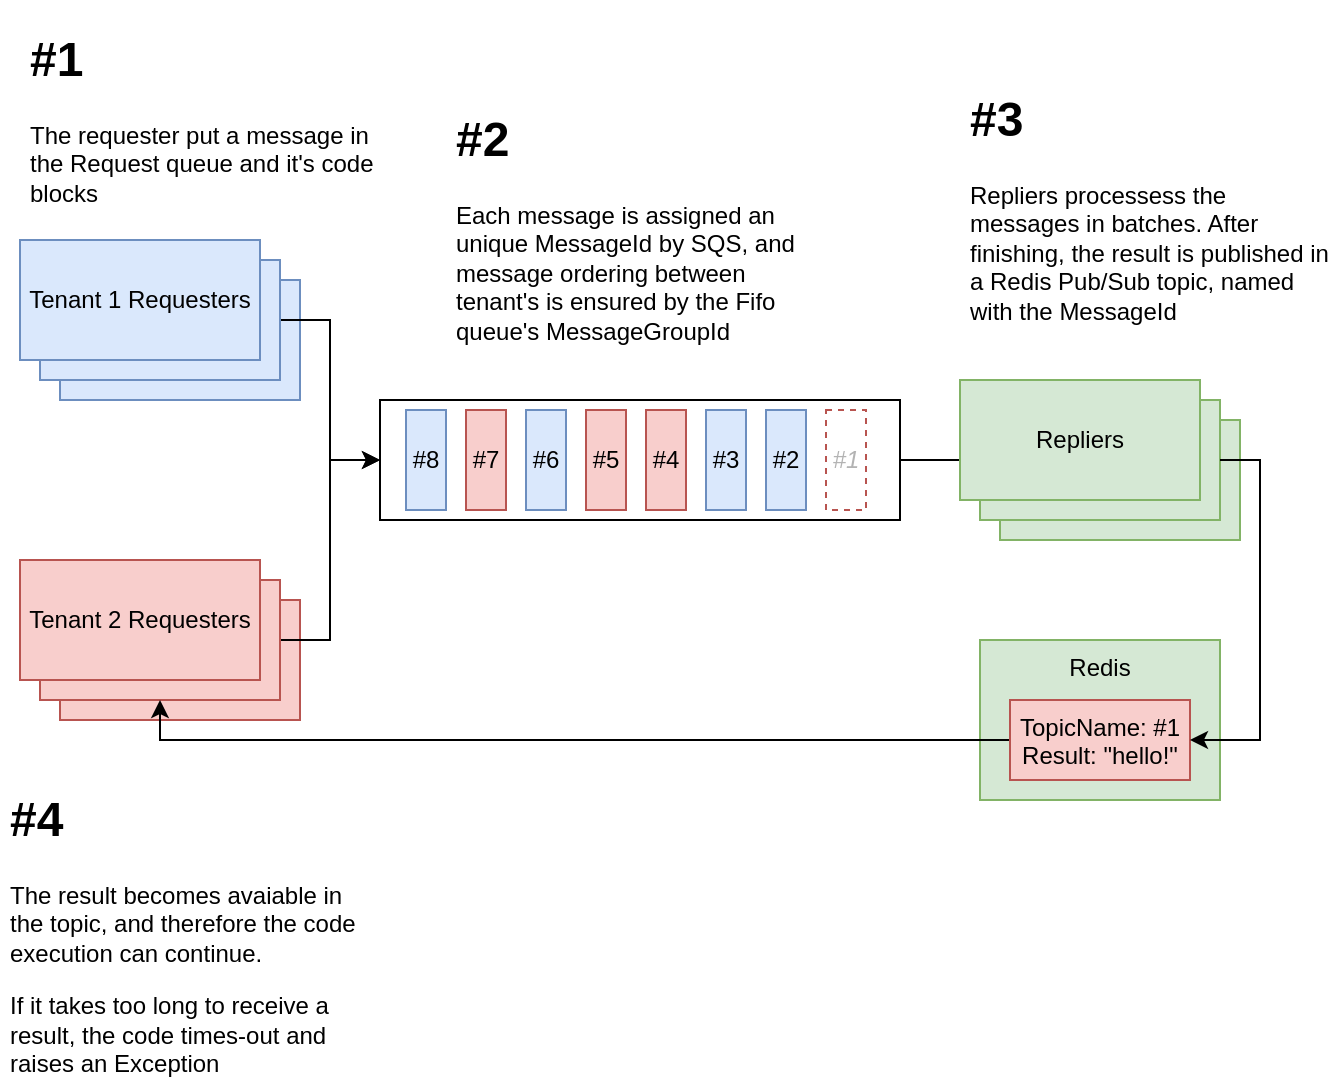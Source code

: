<mxfile version="21.3.2" type="device">
  <diagram name="Página-1" id="0FvOd_g-gn_crSac-Caq">
    <mxGraphModel dx="1434" dy="741" grid="1" gridSize="10" guides="1" tooltips="1" connect="1" arrows="1" fold="1" page="1" pageScale="1" pageWidth="827" pageHeight="1169" math="0" shadow="0">
      <root>
        <mxCell id="0" />
        <mxCell id="1" parent="0" />
        <mxCell id="6sn5ypedY1-yad9TUlJv-1" value="Requester" style="rounded=0;whiteSpace=wrap;html=1;fillColor=#dae8fc;strokeColor=#6c8ebf;" vertex="1" parent="1">
          <mxGeometry x="60" y="240" width="120" height="60" as="geometry" />
        </mxCell>
        <mxCell id="6sn5ypedY1-yad9TUlJv-2" value="Replier" style="rounded=0;whiteSpace=wrap;html=1;fillColor=#d5e8d4;strokeColor=#82b366;" vertex="1" parent="1">
          <mxGeometry x="530" y="310" width="120" height="60" as="geometry" />
        </mxCell>
        <mxCell id="6sn5ypedY1-yad9TUlJv-12" style="edgeStyle=orthogonalEdgeStyle;rounded=0;orthogonalLoop=1;jettySize=auto;html=1;exitX=1;exitY=0.5;exitDx=0;exitDy=0;entryX=0;entryY=0.5;entryDx=0;entryDy=0;" edge="1" parent="1" source="6sn5ypedY1-yad9TUlJv-3" target="6sn5ypedY1-yad9TUlJv-10">
          <mxGeometry relative="1" as="geometry" />
        </mxCell>
        <mxCell id="6sn5ypedY1-yad9TUlJv-3" value="Requester" style="rounded=0;whiteSpace=wrap;html=1;fillColor=#dae8fc;strokeColor=#6c8ebf;" vertex="1" parent="1">
          <mxGeometry x="50" y="230" width="120" height="60" as="geometry" />
        </mxCell>
        <mxCell id="6sn5ypedY1-yad9TUlJv-4" value="Tenant 1 Requesters" style="rounded=0;whiteSpace=wrap;html=1;fillColor=#dae8fc;strokeColor=#6c8ebf;" vertex="1" parent="1">
          <mxGeometry x="40" y="220" width="120" height="60" as="geometry" />
        </mxCell>
        <mxCell id="6sn5ypedY1-yad9TUlJv-5" value="Requester" style="rounded=0;whiteSpace=wrap;html=1;fillColor=#f8cecc;strokeColor=#b85450;" vertex="1" parent="1">
          <mxGeometry x="60" y="400" width="120" height="60" as="geometry" />
        </mxCell>
        <mxCell id="6sn5ypedY1-yad9TUlJv-13" style="edgeStyle=orthogonalEdgeStyle;rounded=0;orthogonalLoop=1;jettySize=auto;html=1;entryX=0;entryY=0.5;entryDx=0;entryDy=0;" edge="1" parent="1" source="6sn5ypedY1-yad9TUlJv-6" target="6sn5ypedY1-yad9TUlJv-10">
          <mxGeometry relative="1" as="geometry" />
        </mxCell>
        <mxCell id="6sn5ypedY1-yad9TUlJv-6" value="Requester" style="rounded=0;whiteSpace=wrap;html=1;fillColor=#f8cecc;strokeColor=#b85450;" vertex="1" parent="1">
          <mxGeometry x="50" y="390" width="120" height="60" as="geometry" />
        </mxCell>
        <mxCell id="6sn5ypedY1-yad9TUlJv-7" value="Tenant 2 Requesters" style="rounded=0;whiteSpace=wrap;html=1;fillColor=#f8cecc;strokeColor=#b85450;" vertex="1" parent="1">
          <mxGeometry x="40" y="380" width="120" height="60" as="geometry" />
        </mxCell>
        <mxCell id="6sn5ypedY1-yad9TUlJv-8" value="Replier" style="rounded=0;whiteSpace=wrap;html=1;fillColor=#d5e8d4;strokeColor=#82b366;" vertex="1" parent="1">
          <mxGeometry x="520" y="300" width="120" height="60" as="geometry" />
        </mxCell>
        <mxCell id="6sn5ypedY1-yad9TUlJv-23" style="edgeStyle=orthogonalEdgeStyle;rounded=0;orthogonalLoop=1;jettySize=auto;html=1;entryX=0;entryY=0.5;entryDx=0;entryDy=0;" edge="1" parent="1" source="6sn5ypedY1-yad9TUlJv-10" target="6sn5ypedY1-yad9TUlJv-8">
          <mxGeometry relative="1" as="geometry" />
        </mxCell>
        <mxCell id="6sn5ypedY1-yad9TUlJv-10" value="" style="rounded=0;whiteSpace=wrap;html=1;" vertex="1" parent="1">
          <mxGeometry x="220" y="300" width="260" height="60" as="geometry" />
        </mxCell>
        <mxCell id="6sn5ypedY1-yad9TUlJv-11" value="#8" style="rounded=0;whiteSpace=wrap;html=1;fillColor=#dae8fc;strokeColor=#6c8ebf;" vertex="1" parent="1">
          <mxGeometry x="233" y="305" width="20" height="50" as="geometry" />
        </mxCell>
        <mxCell id="6sn5ypedY1-yad9TUlJv-14" value="#7" style="rounded=0;whiteSpace=wrap;html=1;fillColor=#f8cecc;strokeColor=#b85450;" vertex="1" parent="1">
          <mxGeometry x="263" y="305" width="20" height="50" as="geometry" />
        </mxCell>
        <mxCell id="6sn5ypedY1-yad9TUlJv-15" value="#6" style="rounded=0;whiteSpace=wrap;html=1;fillColor=#dae8fc;strokeColor=#6c8ebf;" vertex="1" parent="1">
          <mxGeometry x="293" y="305" width="20" height="50" as="geometry" />
        </mxCell>
        <mxCell id="6sn5ypedY1-yad9TUlJv-16" value="#5" style="rounded=0;whiteSpace=wrap;html=1;fillColor=#f8cecc;strokeColor=#b85450;" vertex="1" parent="1">
          <mxGeometry x="323" y="305" width="20" height="50" as="geometry" />
        </mxCell>
        <mxCell id="6sn5ypedY1-yad9TUlJv-17" value="#4" style="rounded=0;whiteSpace=wrap;html=1;fillColor=#f8cecc;strokeColor=#b85450;" vertex="1" parent="1">
          <mxGeometry x="353" y="305" width="20" height="50" as="geometry" />
        </mxCell>
        <mxCell id="6sn5ypedY1-yad9TUlJv-18" value="#3" style="rounded=0;whiteSpace=wrap;html=1;fillColor=#dae8fc;strokeColor=#6c8ebf;" vertex="1" parent="1">
          <mxGeometry x="383" y="305" width="20" height="50" as="geometry" />
        </mxCell>
        <mxCell id="6sn5ypedY1-yad9TUlJv-19" value="#2" style="rounded=0;whiteSpace=wrap;html=1;fillColor=#dae8fc;strokeColor=#6c8ebf;" vertex="1" parent="1">
          <mxGeometry x="413" y="305" width="20" height="50" as="geometry" />
        </mxCell>
        <mxCell id="6sn5ypedY1-yad9TUlJv-20" value="#1" style="rounded=0;whiteSpace=wrap;html=1;fillColor=none;strokeColor=#b85450;dashed=1;fontStyle=2;fontColor=#B3B3B3;" vertex="1" parent="1">
          <mxGeometry x="443" y="305" width="20" height="50" as="geometry" />
        </mxCell>
        <mxCell id="6sn5ypedY1-yad9TUlJv-21" value="&lt;h1&gt;#1&lt;/h1&gt;&lt;p&gt;The requester put a message in the Request queue and it&#39;s code blocks&lt;/p&gt;" style="text;html=1;strokeColor=none;fillColor=none;spacing=5;spacingTop=-20;whiteSpace=wrap;overflow=hidden;rounded=0;labelBackgroundColor=default;" vertex="1" parent="1">
          <mxGeometry x="40" y="110" width="190" height="100" as="geometry" />
        </mxCell>
        <mxCell id="6sn5ypedY1-yad9TUlJv-22" value="&lt;h1&gt;#2&lt;/h1&gt;&lt;p&gt;Each message is assigned an unique MessageId by SQS, and message ordering between tenant&#39;s is ensured by the Fifo queue&#39;s MessageGroupId&lt;/p&gt;" style="text;html=1;strokeColor=none;fillColor=none;spacing=5;spacingTop=-20;whiteSpace=wrap;overflow=hidden;rounded=0;labelBackgroundColor=default;" vertex="1" parent="1">
          <mxGeometry x="253" y="150" width="190" height="140" as="geometry" />
        </mxCell>
        <mxCell id="6sn5ypedY1-yad9TUlJv-9" value="Repliers" style="rounded=0;whiteSpace=wrap;html=1;fillColor=#d5e8d4;strokeColor=#82b366;" vertex="1" parent="1">
          <mxGeometry x="510" y="290" width="120" height="60" as="geometry" />
        </mxCell>
        <mxCell id="6sn5ypedY1-yad9TUlJv-24" value="&lt;h1&gt;#3&lt;/h1&gt;&lt;p&gt;Repliers processess the messages in batches. After finishing, the result is published in a Redis Pub/Sub topic, named with the MessageId&lt;/p&gt;" style="text;html=1;strokeColor=none;fillColor=none;spacing=5;spacingTop=-20;whiteSpace=wrap;overflow=hidden;rounded=0;labelBackgroundColor=default;" vertex="1" parent="1">
          <mxGeometry x="510" y="140" width="190" height="130" as="geometry" />
        </mxCell>
        <mxCell id="6sn5ypedY1-yad9TUlJv-26" value="Redis" style="rounded=0;whiteSpace=wrap;html=1;verticalAlign=top;fillColor=#d5e8d4;strokeColor=#82b366;" vertex="1" parent="1">
          <mxGeometry x="520" y="420" width="120" height="80" as="geometry" />
        </mxCell>
        <mxCell id="6sn5ypedY1-yad9TUlJv-30" style="edgeStyle=orthogonalEdgeStyle;rounded=0;orthogonalLoop=1;jettySize=auto;html=1;entryX=0.5;entryY=1;entryDx=0;entryDy=0;" edge="1" parent="1" source="6sn5ypedY1-yad9TUlJv-27" target="6sn5ypedY1-yad9TUlJv-6">
          <mxGeometry relative="1" as="geometry" />
        </mxCell>
        <mxCell id="6sn5ypedY1-yad9TUlJv-27" value="TopicName: #1&lt;br&gt;Result: &quot;hello!&quot;" style="rounded=0;whiteSpace=wrap;html=1;verticalAlign=top;fillColor=#f8cecc;strokeColor=#b85450;" vertex="1" parent="1">
          <mxGeometry x="535" y="450" width="90" height="40" as="geometry" />
        </mxCell>
        <mxCell id="6sn5ypedY1-yad9TUlJv-29" style="edgeStyle=orthogonalEdgeStyle;rounded=0;orthogonalLoop=1;jettySize=auto;html=1;entryX=1;entryY=0.5;entryDx=0;entryDy=0;" edge="1" parent="1" source="6sn5ypedY1-yad9TUlJv-8" target="6sn5ypedY1-yad9TUlJv-27">
          <mxGeometry relative="1" as="geometry">
            <Array as="points">
              <mxPoint x="660" y="330" />
              <mxPoint x="660" y="470" />
            </Array>
          </mxGeometry>
        </mxCell>
        <mxCell id="6sn5ypedY1-yad9TUlJv-31" value="&lt;h1&gt;#4&lt;/h1&gt;&lt;p&gt;The result becomes avaiable in the topic, and therefore the code execution can continue.&lt;/p&gt;&lt;p&gt;If it takes too long to receive a result, the code times-out and raises an Exception&lt;/p&gt;" style="text;html=1;strokeColor=none;fillColor=none;spacing=5;spacingTop=-20;whiteSpace=wrap;overflow=hidden;rounded=0;labelBackgroundColor=default;" vertex="1" parent="1">
          <mxGeometry x="30" y="490" width="190" height="150" as="geometry" />
        </mxCell>
      </root>
    </mxGraphModel>
  </diagram>
</mxfile>
